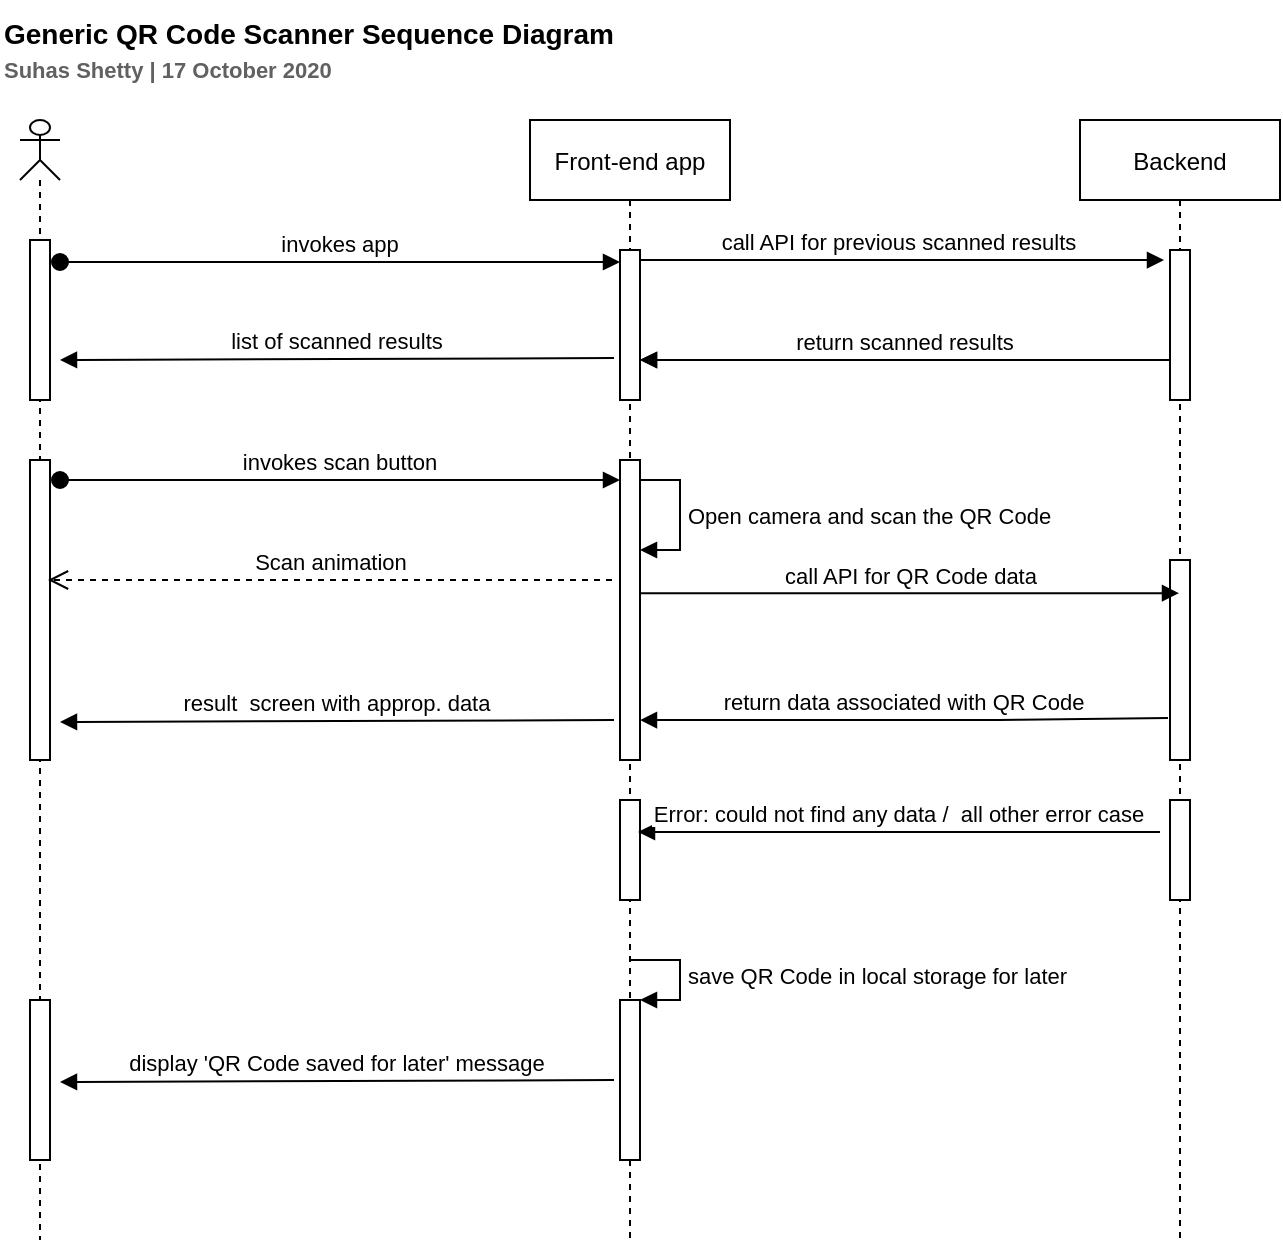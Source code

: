 <mxfile version="13.8.0" type="github">
  <diagram id="kgpKYQtTHZ0yAKxKKP6v" name="Page-1">
    <mxGraphModel dx="1298" dy="717" grid="1" gridSize="10" guides="1" tooltips="1" connect="1" arrows="1" fold="1" page="1" pageScale="1" pageWidth="850" pageHeight="1100" math="0" shadow="0">
      <root>
        <mxCell id="0" />
        <mxCell id="1" parent="0" />
        <mxCell id="3nuBFxr9cyL0pnOWT2aG-1" value="Front-end app" style="shape=umlLifeline;perimeter=lifelinePerimeter;container=1;collapsible=0;recursiveResize=0;rounded=0;shadow=0;strokeWidth=1;" parent="1" vertex="1">
          <mxGeometry x="325" y="80" width="100" height="560" as="geometry" />
        </mxCell>
        <mxCell id="3nuBFxr9cyL0pnOWT2aG-2" value="" style="points=[];perimeter=orthogonalPerimeter;rounded=0;shadow=0;strokeWidth=1;" parent="3nuBFxr9cyL0pnOWT2aG-1" vertex="1">
          <mxGeometry x="45" y="65" width="10" height="75" as="geometry" />
        </mxCell>
        <mxCell id="GXygi9bpyvdl9pNc-TTs-19" value="" style="html=1;points=[];perimeter=orthogonalPerimeter;" vertex="1" parent="3nuBFxr9cyL0pnOWT2aG-1">
          <mxGeometry x="45" y="170" width="10" height="150" as="geometry" />
        </mxCell>
        <mxCell id="GXygi9bpyvdl9pNc-TTs-20" value="Open camera and scan the QR Code" style="edgeStyle=orthogonalEdgeStyle;html=1;align=left;spacingLeft=2;endArrow=block;rounded=0;" edge="1" target="GXygi9bpyvdl9pNc-TTs-19" parent="3nuBFxr9cyL0pnOWT2aG-1">
          <mxGeometry relative="1" as="geometry">
            <mxPoint x="55" y="180" as="sourcePoint" />
            <Array as="points">
              <mxPoint x="75" y="180" />
              <mxPoint x="75" y="215" />
            </Array>
          </mxGeometry>
        </mxCell>
        <mxCell id="GXygi9bpyvdl9pNc-TTs-30" value="" style="html=1;points=[];perimeter=orthogonalPerimeter;" vertex="1" parent="3nuBFxr9cyL0pnOWT2aG-1">
          <mxGeometry x="45" y="340" width="10" height="50" as="geometry" />
        </mxCell>
        <mxCell id="GXygi9bpyvdl9pNc-TTs-37" value="" style="html=1;points=[];perimeter=orthogonalPerimeter;" vertex="1" parent="3nuBFxr9cyL0pnOWT2aG-1">
          <mxGeometry x="45" y="440" width="10" height="80" as="geometry" />
        </mxCell>
        <mxCell id="GXygi9bpyvdl9pNc-TTs-38" value="save QR Code in local storage for later" style="edgeStyle=orthogonalEdgeStyle;html=1;align=left;spacingLeft=2;endArrow=block;rounded=0;entryX=1;entryY=0;" edge="1" target="GXygi9bpyvdl9pNc-TTs-37" parent="3nuBFxr9cyL0pnOWT2aG-1">
          <mxGeometry relative="1" as="geometry">
            <mxPoint x="50" y="420" as="sourcePoint" />
            <Array as="points">
              <mxPoint x="75" y="420" />
            </Array>
          </mxGeometry>
        </mxCell>
        <mxCell id="3nuBFxr9cyL0pnOWT2aG-5" value="Backend" style="shape=umlLifeline;perimeter=lifelinePerimeter;container=1;collapsible=0;recursiveResize=0;rounded=0;shadow=0;strokeWidth=1;" parent="1" vertex="1">
          <mxGeometry x="600" y="80" width="100" height="560" as="geometry" />
        </mxCell>
        <mxCell id="3nuBFxr9cyL0pnOWT2aG-6" value="" style="points=[];perimeter=orthogonalPerimeter;rounded=0;shadow=0;strokeWidth=1;" parent="3nuBFxr9cyL0pnOWT2aG-5" vertex="1">
          <mxGeometry x="45" y="65" width="10" height="75" as="geometry" />
        </mxCell>
        <mxCell id="GXygi9bpyvdl9pNc-TTs-25" value="" style="html=1;points=[];perimeter=orthogonalPerimeter;" vertex="1" parent="3nuBFxr9cyL0pnOWT2aG-5">
          <mxGeometry x="45" y="220" width="10" height="100" as="geometry" />
        </mxCell>
        <mxCell id="3nuBFxr9cyL0pnOWT2aG-8" value="call API for previous scanned results " style="verticalAlign=bottom;endArrow=block;entryX=-0.3;entryY=0.067;shadow=0;strokeWidth=1;entryDx=0;entryDy=0;entryPerimeter=0;" parent="1" source="3nuBFxr9cyL0pnOWT2aG-2" target="3nuBFxr9cyL0pnOWT2aG-6" edge="1">
          <mxGeometry relative="1" as="geometry">
            <mxPoint x="300" y="160" as="sourcePoint" />
            <Array as="points">
              <mxPoint x="380" y="150" />
            </Array>
          </mxGeometry>
        </mxCell>
        <mxCell id="3nuBFxr9cyL0pnOWT2aG-9" value="return scanned results" style="verticalAlign=bottom;endArrow=block;shadow=0;strokeWidth=1;" parent="1" source="3nuBFxr9cyL0pnOWT2aG-6" edge="1">
          <mxGeometry relative="1" as="geometry">
            <mxPoint x="265" y="200" as="sourcePoint" />
            <mxPoint x="380" y="200" as="targetPoint" />
          </mxGeometry>
        </mxCell>
        <mxCell id="3nuBFxr9cyL0pnOWT2aG-3" value="invokes app" style="verticalAlign=bottom;startArrow=oval;endArrow=block;startSize=8;shadow=0;strokeWidth=1;" parent="1" target="3nuBFxr9cyL0pnOWT2aG-2" edge="1">
          <mxGeometry relative="1" as="geometry">
            <mxPoint x="90" y="151" as="sourcePoint" />
          </mxGeometry>
        </mxCell>
        <mxCell id="GXygi9bpyvdl9pNc-TTs-13" value="" style="shape=umlLifeline;participant=umlActor;perimeter=lifelinePerimeter;whiteSpace=wrap;html=1;container=1;collapsible=0;recursiveResize=0;verticalAlign=top;spacingTop=36;outlineConnect=0;size=30;" vertex="1" parent="1">
          <mxGeometry x="70" y="80" width="20" height="560" as="geometry" />
        </mxCell>
        <mxCell id="GXygi9bpyvdl9pNc-TTs-14" value="" style="html=1;points=[];perimeter=orthogonalPerimeter;" vertex="1" parent="GXygi9bpyvdl9pNc-TTs-13">
          <mxGeometry x="5" y="60" width="10" height="80" as="geometry" />
        </mxCell>
        <mxCell id="GXygi9bpyvdl9pNc-TTs-16" value="" style="html=1;points=[];perimeter=orthogonalPerimeter;" vertex="1" parent="GXygi9bpyvdl9pNc-TTs-13">
          <mxGeometry x="5" y="170" width="10" height="150" as="geometry" />
        </mxCell>
        <mxCell id="GXygi9bpyvdl9pNc-TTs-41" value="" style="html=1;points=[];perimeter=orthogonalPerimeter;" vertex="1" parent="GXygi9bpyvdl9pNc-TTs-13">
          <mxGeometry x="5" y="440" width="10" height="80" as="geometry" />
        </mxCell>
        <mxCell id="GXygi9bpyvdl9pNc-TTs-15" value="list of scanned results" style="verticalAlign=bottom;endArrow=block;shadow=0;strokeWidth=1;exitX=-0.3;exitY=0.72;exitDx=0;exitDy=0;exitPerimeter=0;" edge="1" parent="1" source="3nuBFxr9cyL0pnOWT2aG-2">
          <mxGeometry relative="1" as="geometry">
            <mxPoint x="360" y="200" as="sourcePoint" />
            <mxPoint x="90" y="200" as="targetPoint" />
          </mxGeometry>
        </mxCell>
        <mxCell id="GXygi9bpyvdl9pNc-TTs-18" value="invokes scan button" style="verticalAlign=bottom;startArrow=oval;endArrow=block;startSize=8;shadow=0;strokeWidth=1;" edge="1" parent="1">
          <mxGeometry relative="1" as="geometry">
            <mxPoint x="90" y="260" as="sourcePoint" />
            <mxPoint x="370" y="260" as="targetPoint" />
            <Array as="points">
              <mxPoint x="250" y="260" />
            </Array>
          </mxGeometry>
        </mxCell>
        <mxCell id="GXygi9bpyvdl9pNc-TTs-24" value="call API for QR Code data" style="html=1;verticalAlign=bottom;endArrow=block;exitX=1;exitY=0.444;exitDx=0;exitDy=0;exitPerimeter=0;" edge="1" parent="1" source="GXygi9bpyvdl9pNc-TTs-19" target="3nuBFxr9cyL0pnOWT2aG-5">
          <mxGeometry width="80" relative="1" as="geometry">
            <mxPoint x="380" y="300" as="sourcePoint" />
            <mxPoint x="640" y="320" as="targetPoint" />
          </mxGeometry>
        </mxCell>
        <mxCell id="GXygi9bpyvdl9pNc-TTs-27" value="return scanned results" style="verticalAlign=bottom;endArrow=block;shadow=0;strokeWidth=1;" edge="1" parent="1" source="3nuBFxr9cyL0pnOWT2aG-6">
          <mxGeometry relative="1" as="geometry">
            <mxPoint x="645" y="200" as="sourcePoint" />
            <mxPoint x="380" y="200" as="targetPoint" />
            <Array as="points">
              <mxPoint x="530" y="200" />
            </Array>
          </mxGeometry>
        </mxCell>
        <mxCell id="GXygi9bpyvdl9pNc-TTs-28" value="return data associated with QR Code" style="verticalAlign=bottom;endArrow=block;shadow=0;strokeWidth=1;exitX=-0.1;exitY=0.79;exitDx=0;exitDy=0;exitPerimeter=0;entryX=1;entryY=0.867;entryDx=0;entryDy=0;entryPerimeter=0;" edge="1" parent="1" source="GXygi9bpyvdl9pNc-TTs-25" target="GXygi9bpyvdl9pNc-TTs-19">
          <mxGeometry relative="1" as="geometry">
            <mxPoint x="640" y="375" as="sourcePoint" />
            <mxPoint x="440" y="360" as="targetPoint" />
            <Array as="points">
              <mxPoint x="560" y="380" />
            </Array>
          </mxGeometry>
        </mxCell>
        <mxCell id="GXygi9bpyvdl9pNc-TTs-29" value="" style="html=1;points=[];perimeter=orthogonalPerimeter;" vertex="1" parent="1">
          <mxGeometry x="645" y="420" width="10" height="50" as="geometry" />
        </mxCell>
        <mxCell id="GXygi9bpyvdl9pNc-TTs-36" value="Error: could not find any data /  all other error case" style="verticalAlign=bottom;endArrow=block;shadow=0;strokeWidth=1;entryX=0.9;entryY=0.32;entryDx=0;entryDy=0;entryPerimeter=0;" edge="1" parent="1" target="GXygi9bpyvdl9pNc-TTs-30">
          <mxGeometry relative="1" as="geometry">
            <mxPoint x="640" y="436" as="sourcePoint" />
            <mxPoint x="390" y="390.05" as="targetPoint" />
            <Array as="points">
              <mxPoint x="570" y="436" />
            </Array>
          </mxGeometry>
        </mxCell>
        <mxCell id="GXygi9bpyvdl9pNc-TTs-39" value="result  screen with approp. data" style="verticalAlign=bottom;endArrow=block;shadow=0;strokeWidth=1;exitX=-0.3;exitY=0.72;exitDx=0;exitDy=0;exitPerimeter=0;" edge="1" parent="1">
          <mxGeometry relative="1" as="geometry">
            <mxPoint x="367" y="380" as="sourcePoint" />
            <mxPoint x="90" y="381" as="targetPoint" />
          </mxGeometry>
        </mxCell>
        <mxCell id="GXygi9bpyvdl9pNc-TTs-40" value="Scan animation" style="html=1;verticalAlign=bottom;endArrow=open;dashed=1;endSize=8;entryX=0.9;entryY=0.4;entryDx=0;entryDy=0;entryPerimeter=0;exitX=-0.4;exitY=0.4;exitDx=0;exitDy=0;exitPerimeter=0;" edge="1" parent="1" source="GXygi9bpyvdl9pNc-TTs-19" target="GXygi9bpyvdl9pNc-TTs-16">
          <mxGeometry relative="1" as="geometry">
            <mxPoint x="300" y="310" as="sourcePoint" />
            <mxPoint x="220" y="310" as="targetPoint" />
          </mxGeometry>
        </mxCell>
        <mxCell id="GXygi9bpyvdl9pNc-TTs-42" value="display &#39;QR Code saved for later&#39; message" style="verticalAlign=bottom;endArrow=block;shadow=0;strokeWidth=1;exitX=-0.3;exitY=0.72;exitDx=0;exitDy=0;exitPerimeter=0;" edge="1" parent="1">
          <mxGeometry relative="1" as="geometry">
            <mxPoint x="367" y="560" as="sourcePoint" />
            <mxPoint x="90" y="561" as="targetPoint" />
          </mxGeometry>
        </mxCell>
        <mxCell id="GXygi9bpyvdl9pNc-TTs-47" value="&lt;b&gt;Generic QR Code Scanner Sequence Diagram&lt;/b&gt;&lt;br style=&quot;font-size: 10px&quot;&gt;&lt;font style=&quot;font-size: 11px&quot; color=&quot;#616161&quot;&gt;&lt;b&gt;Suhas Shetty | 17 October 2020&lt;/b&gt;&lt;/font&gt;" style="text;html=1;strokeColor=none;fillColor=none;align=left;verticalAlign=middle;whiteSpace=wrap;rounded=0;fontSize=14;" vertex="1" parent="1">
          <mxGeometry x="60" y="20" width="350" height="50" as="geometry" />
        </mxCell>
      </root>
    </mxGraphModel>
  </diagram>
</mxfile>

